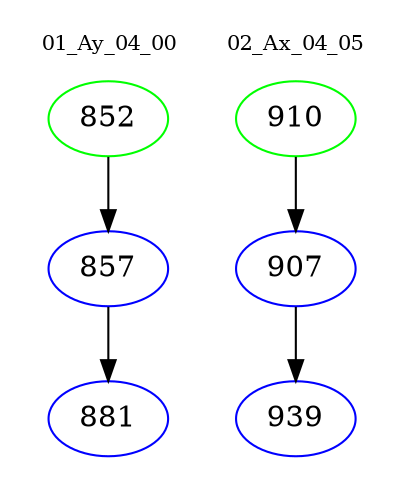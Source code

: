 digraph{
subgraph cluster_0 {
color = white
label = "01_Ay_04_00";
fontsize=10;
T0_852 [label="852", color="green"]
T0_852 -> T0_857 [color="black"]
T0_857 [label="857", color="blue"]
T0_857 -> T0_881 [color="black"]
T0_881 [label="881", color="blue"]
}
subgraph cluster_1 {
color = white
label = "02_Ax_04_05";
fontsize=10;
T1_910 [label="910", color="green"]
T1_910 -> T1_907 [color="black"]
T1_907 [label="907", color="blue"]
T1_907 -> T1_939 [color="black"]
T1_939 [label="939", color="blue"]
}
}
